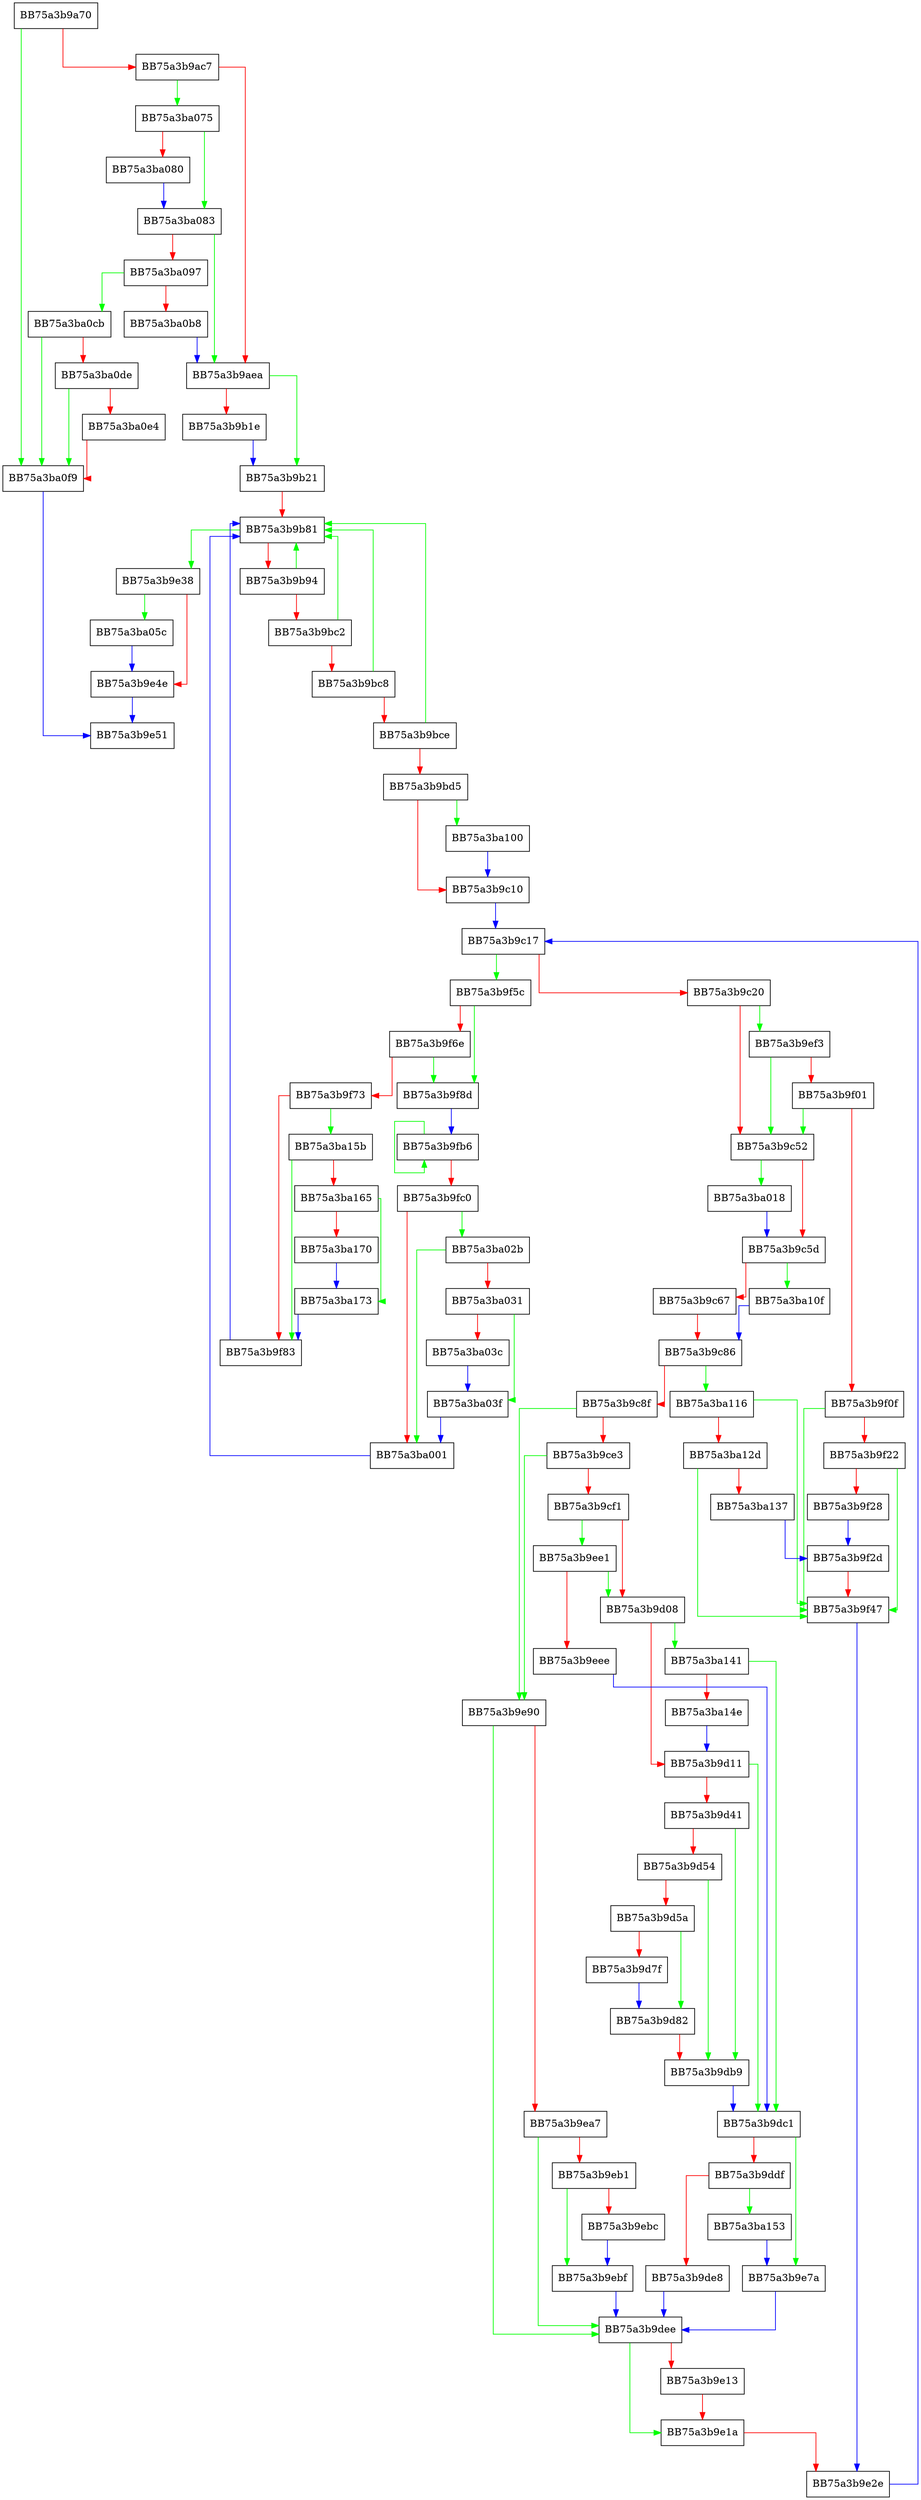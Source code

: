 digraph ValidateModuleCodeSegments {
  node [shape="box"];
  graph [splines=ortho];
  BB75a3b9a70 -> BB75a3ba0f9 [color="green"];
  BB75a3b9a70 -> BB75a3b9ac7 [color="red"];
  BB75a3b9ac7 -> BB75a3ba075 [color="green"];
  BB75a3b9ac7 -> BB75a3b9aea [color="red"];
  BB75a3b9aea -> BB75a3b9b21 [color="green"];
  BB75a3b9aea -> BB75a3b9b1e [color="red"];
  BB75a3b9b1e -> BB75a3b9b21 [color="blue"];
  BB75a3b9b21 -> BB75a3b9b81 [color="red"];
  BB75a3b9b81 -> BB75a3b9e38 [color="green"];
  BB75a3b9b81 -> BB75a3b9b94 [color="red"];
  BB75a3b9b94 -> BB75a3b9b81 [color="green"];
  BB75a3b9b94 -> BB75a3b9bc2 [color="red"];
  BB75a3b9bc2 -> BB75a3b9b81 [color="green"];
  BB75a3b9bc2 -> BB75a3b9bc8 [color="red"];
  BB75a3b9bc8 -> BB75a3b9b81 [color="green"];
  BB75a3b9bc8 -> BB75a3b9bce [color="red"];
  BB75a3b9bce -> BB75a3b9b81 [color="green"];
  BB75a3b9bce -> BB75a3b9bd5 [color="red"];
  BB75a3b9bd5 -> BB75a3ba100 [color="green"];
  BB75a3b9bd5 -> BB75a3b9c10 [color="red"];
  BB75a3b9c10 -> BB75a3b9c17 [color="blue"];
  BB75a3b9c17 -> BB75a3b9f5c [color="green"];
  BB75a3b9c17 -> BB75a3b9c20 [color="red"];
  BB75a3b9c20 -> BB75a3b9ef3 [color="green"];
  BB75a3b9c20 -> BB75a3b9c52 [color="red"];
  BB75a3b9c52 -> BB75a3ba018 [color="green"];
  BB75a3b9c52 -> BB75a3b9c5d [color="red"];
  BB75a3b9c5d -> BB75a3ba10f [color="green"];
  BB75a3b9c5d -> BB75a3b9c67 [color="red"];
  BB75a3b9c67 -> BB75a3b9c86 [color="red"];
  BB75a3b9c86 -> BB75a3ba116 [color="green"];
  BB75a3b9c86 -> BB75a3b9c8f [color="red"];
  BB75a3b9c8f -> BB75a3b9e90 [color="green"];
  BB75a3b9c8f -> BB75a3b9ce3 [color="red"];
  BB75a3b9ce3 -> BB75a3b9e90 [color="green"];
  BB75a3b9ce3 -> BB75a3b9cf1 [color="red"];
  BB75a3b9cf1 -> BB75a3b9ee1 [color="green"];
  BB75a3b9cf1 -> BB75a3b9d08 [color="red"];
  BB75a3b9d08 -> BB75a3ba141 [color="green"];
  BB75a3b9d08 -> BB75a3b9d11 [color="red"];
  BB75a3b9d11 -> BB75a3b9dc1 [color="green"];
  BB75a3b9d11 -> BB75a3b9d41 [color="red"];
  BB75a3b9d41 -> BB75a3b9db9 [color="green"];
  BB75a3b9d41 -> BB75a3b9d54 [color="red"];
  BB75a3b9d54 -> BB75a3b9db9 [color="green"];
  BB75a3b9d54 -> BB75a3b9d5a [color="red"];
  BB75a3b9d5a -> BB75a3b9d82 [color="green"];
  BB75a3b9d5a -> BB75a3b9d7f [color="red"];
  BB75a3b9d7f -> BB75a3b9d82 [color="blue"];
  BB75a3b9d82 -> BB75a3b9db9 [color="red"];
  BB75a3b9db9 -> BB75a3b9dc1 [color="blue"];
  BB75a3b9dc1 -> BB75a3b9e7a [color="green"];
  BB75a3b9dc1 -> BB75a3b9ddf [color="red"];
  BB75a3b9ddf -> BB75a3ba153 [color="green"];
  BB75a3b9ddf -> BB75a3b9de8 [color="red"];
  BB75a3b9de8 -> BB75a3b9dee [color="blue"];
  BB75a3b9dee -> BB75a3b9e1a [color="green"];
  BB75a3b9dee -> BB75a3b9e13 [color="red"];
  BB75a3b9e13 -> BB75a3b9e1a [color="red"];
  BB75a3b9e1a -> BB75a3b9e2e [color="red"];
  BB75a3b9e2e -> BB75a3b9c17 [color="blue"];
  BB75a3b9e38 -> BB75a3ba05c [color="green"];
  BB75a3b9e38 -> BB75a3b9e4e [color="red"];
  BB75a3b9e4e -> BB75a3b9e51 [color="blue"];
  BB75a3b9e7a -> BB75a3b9dee [color="blue"];
  BB75a3b9e90 -> BB75a3b9dee [color="green"];
  BB75a3b9e90 -> BB75a3b9ea7 [color="red"];
  BB75a3b9ea7 -> BB75a3b9dee [color="green"];
  BB75a3b9ea7 -> BB75a3b9eb1 [color="red"];
  BB75a3b9eb1 -> BB75a3b9ebf [color="green"];
  BB75a3b9eb1 -> BB75a3b9ebc [color="red"];
  BB75a3b9ebc -> BB75a3b9ebf [color="blue"];
  BB75a3b9ebf -> BB75a3b9dee [color="blue"];
  BB75a3b9ee1 -> BB75a3b9d08 [color="green"];
  BB75a3b9ee1 -> BB75a3b9eee [color="red"];
  BB75a3b9eee -> BB75a3b9dc1 [color="blue"];
  BB75a3b9ef3 -> BB75a3b9c52 [color="green"];
  BB75a3b9ef3 -> BB75a3b9f01 [color="red"];
  BB75a3b9f01 -> BB75a3b9c52 [color="green"];
  BB75a3b9f01 -> BB75a3b9f0f [color="red"];
  BB75a3b9f0f -> BB75a3b9f47 [color="green"];
  BB75a3b9f0f -> BB75a3b9f22 [color="red"];
  BB75a3b9f22 -> BB75a3b9f47 [color="green"];
  BB75a3b9f22 -> BB75a3b9f28 [color="red"];
  BB75a3b9f28 -> BB75a3b9f2d [color="blue"];
  BB75a3b9f2d -> BB75a3b9f47 [color="red"];
  BB75a3b9f47 -> BB75a3b9e2e [color="blue"];
  BB75a3b9f5c -> BB75a3b9f8d [color="green"];
  BB75a3b9f5c -> BB75a3b9f6e [color="red"];
  BB75a3b9f6e -> BB75a3b9f8d [color="green"];
  BB75a3b9f6e -> BB75a3b9f73 [color="red"];
  BB75a3b9f73 -> BB75a3ba15b [color="green"];
  BB75a3b9f73 -> BB75a3b9f83 [color="red"];
  BB75a3b9f83 -> BB75a3b9b81 [color="blue"];
  BB75a3b9f8d -> BB75a3b9fb6 [color="blue"];
  BB75a3b9fb6 -> BB75a3b9fb6 [color="green"];
  BB75a3b9fb6 -> BB75a3b9fc0 [color="red"];
  BB75a3b9fc0 -> BB75a3ba02b [color="green"];
  BB75a3b9fc0 -> BB75a3ba001 [color="red"];
  BB75a3ba001 -> BB75a3b9b81 [color="blue"];
  BB75a3ba018 -> BB75a3b9c5d [color="blue"];
  BB75a3ba02b -> BB75a3ba001 [color="green"];
  BB75a3ba02b -> BB75a3ba031 [color="red"];
  BB75a3ba031 -> BB75a3ba03f [color="green"];
  BB75a3ba031 -> BB75a3ba03c [color="red"];
  BB75a3ba03c -> BB75a3ba03f [color="blue"];
  BB75a3ba03f -> BB75a3ba001 [color="blue"];
  BB75a3ba05c -> BB75a3b9e4e [color="blue"];
  BB75a3ba075 -> BB75a3ba083 [color="green"];
  BB75a3ba075 -> BB75a3ba080 [color="red"];
  BB75a3ba080 -> BB75a3ba083 [color="blue"];
  BB75a3ba083 -> BB75a3b9aea [color="green"];
  BB75a3ba083 -> BB75a3ba097 [color="red"];
  BB75a3ba097 -> BB75a3ba0cb [color="green"];
  BB75a3ba097 -> BB75a3ba0b8 [color="red"];
  BB75a3ba0b8 -> BB75a3b9aea [color="blue"];
  BB75a3ba0cb -> BB75a3ba0f9 [color="green"];
  BB75a3ba0cb -> BB75a3ba0de [color="red"];
  BB75a3ba0de -> BB75a3ba0f9 [color="green"];
  BB75a3ba0de -> BB75a3ba0e4 [color="red"];
  BB75a3ba0e4 -> BB75a3ba0f9 [color="red"];
  BB75a3ba0f9 -> BB75a3b9e51 [color="blue"];
  BB75a3ba100 -> BB75a3b9c10 [color="blue"];
  BB75a3ba10f -> BB75a3b9c86 [color="blue"];
  BB75a3ba116 -> BB75a3b9f47 [color="green"];
  BB75a3ba116 -> BB75a3ba12d [color="red"];
  BB75a3ba12d -> BB75a3b9f47 [color="green"];
  BB75a3ba12d -> BB75a3ba137 [color="red"];
  BB75a3ba137 -> BB75a3b9f2d [color="blue"];
  BB75a3ba141 -> BB75a3b9dc1 [color="green"];
  BB75a3ba141 -> BB75a3ba14e [color="red"];
  BB75a3ba14e -> BB75a3b9d11 [color="blue"];
  BB75a3ba153 -> BB75a3b9e7a [color="blue"];
  BB75a3ba15b -> BB75a3b9f83 [color="green"];
  BB75a3ba15b -> BB75a3ba165 [color="red"];
  BB75a3ba165 -> BB75a3ba173 [color="green"];
  BB75a3ba165 -> BB75a3ba170 [color="red"];
  BB75a3ba170 -> BB75a3ba173 [color="blue"];
  BB75a3ba173 -> BB75a3b9f83 [color="blue"];
}